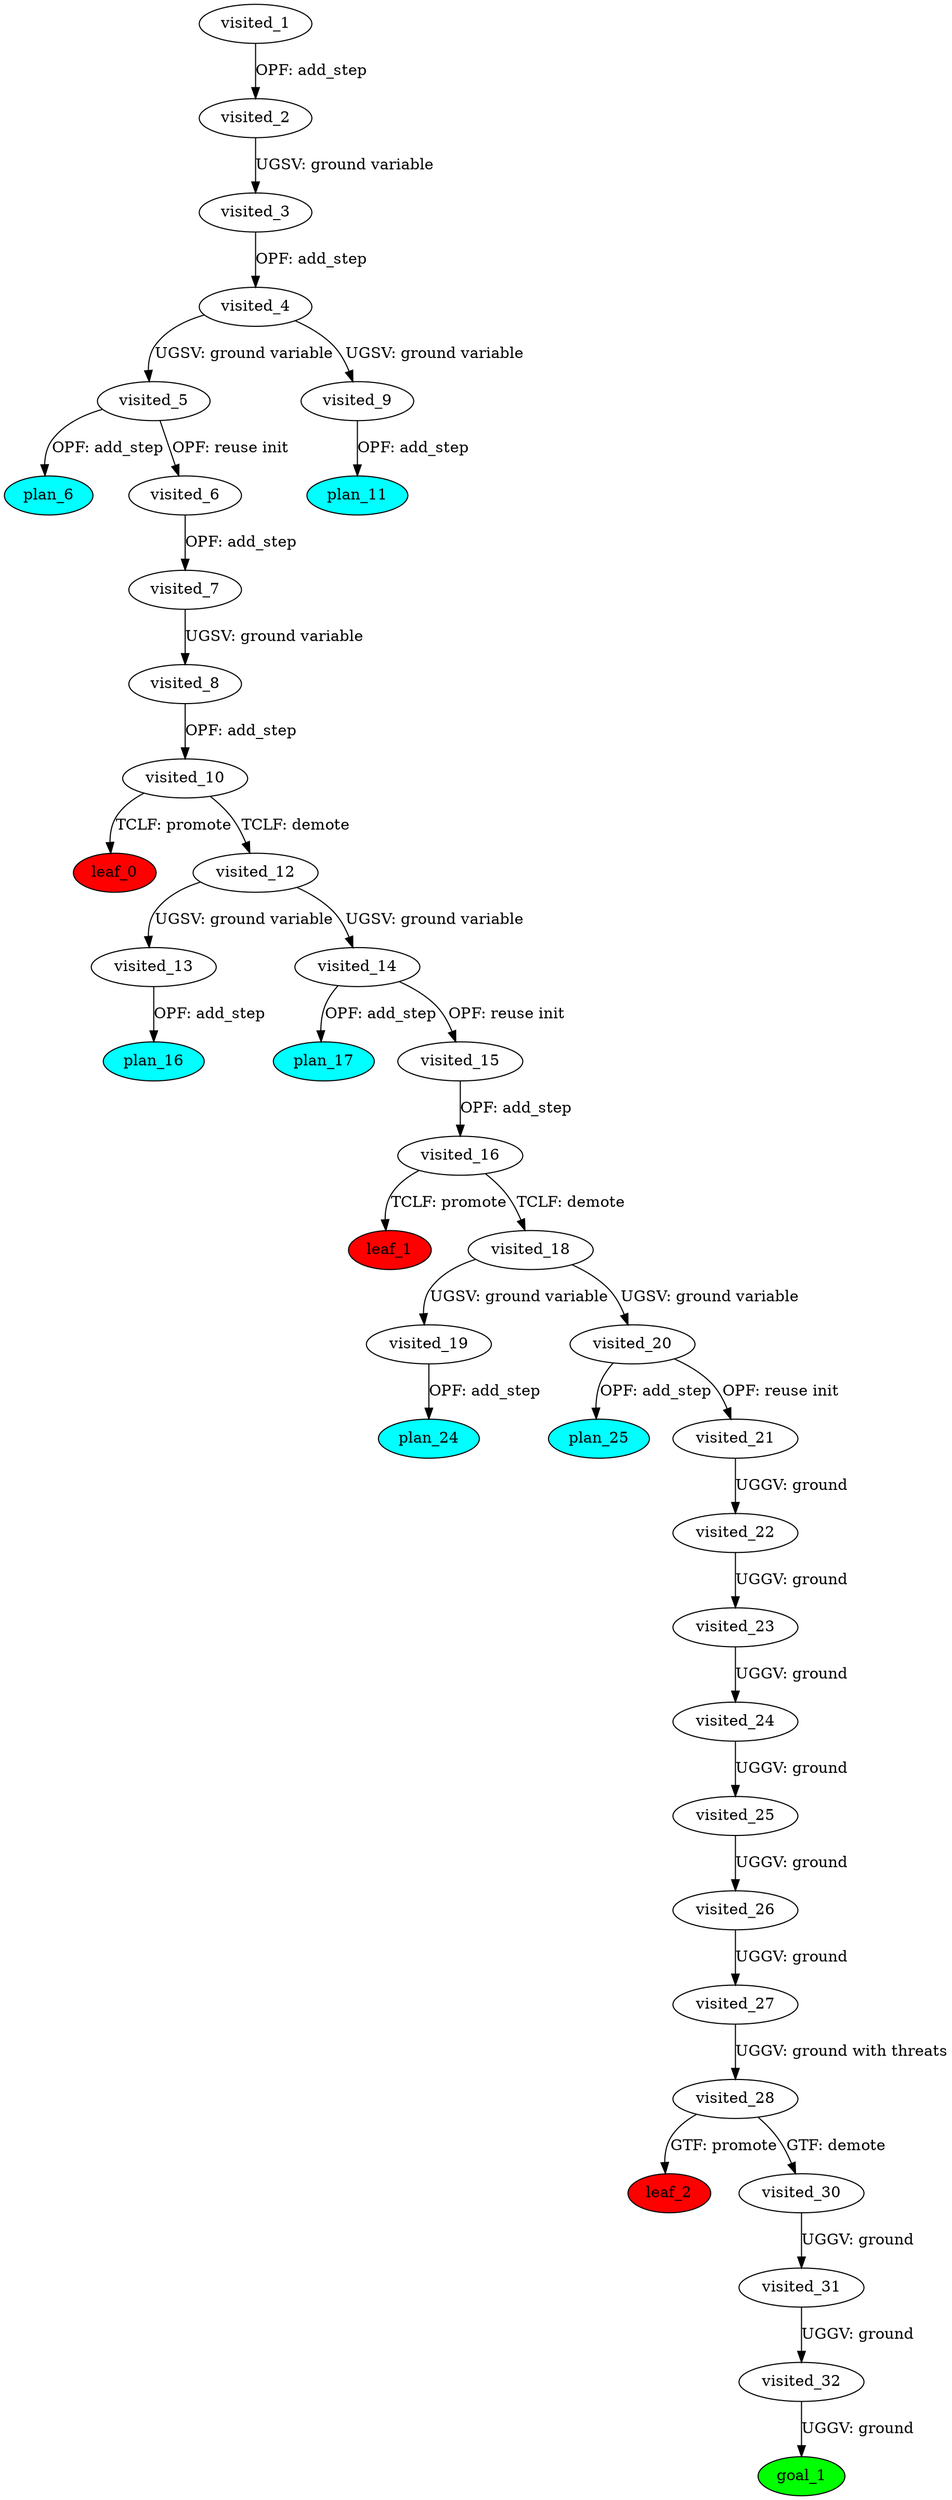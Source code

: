 digraph {
	"eda413c6-eb84-66e4-c5fa-e0476f669013" [label=plan_0 fillcolor=cyan style=filled]
	"eda413c6-eb84-66e4-c5fa-e0476f669013" [label=visited_1 fillcolor=white style=filled]
	"cd602879-f79b-1079-abb8-fe95f077671b" [label=plan_1 fillcolor=cyan style=filled]
	"eda413c6-eb84-66e4-c5fa-e0476f669013" -> "cd602879-f79b-1079-abb8-fe95f077671b" [label="OPF: add_step"]
	"cd602879-f79b-1079-abb8-fe95f077671b" [label=visited_2 fillcolor=white style=filled]
	"6ed47a6d-87c9-daac-b5d3-4f2f513bb65c" [label=plan_2 fillcolor=cyan style=filled]
	"cd602879-f79b-1079-abb8-fe95f077671b" -> "6ed47a6d-87c9-daac-b5d3-4f2f513bb65c" [label="UGSV: ground variable"]
	"6ed47a6d-87c9-daac-b5d3-4f2f513bb65c" [label=visited_3 fillcolor=white style=filled]
	"7fcc4456-20bc-2fa0-fa80-10620b4e360a" [label=plan_3 fillcolor=cyan style=filled]
	"6ed47a6d-87c9-daac-b5d3-4f2f513bb65c" -> "7fcc4456-20bc-2fa0-fa80-10620b4e360a" [label="OPF: add_step"]
	"7fcc4456-20bc-2fa0-fa80-10620b4e360a" [label=visited_4 fillcolor=white style=filled]
	"0df81d2b-260c-037e-305d-0ef70d9ff83d" [label=plan_4 fillcolor=cyan style=filled]
	"7fcc4456-20bc-2fa0-fa80-10620b4e360a" -> "0df81d2b-260c-037e-305d-0ef70d9ff83d" [label="UGSV: ground variable"]
	"7862246c-092e-44b7-2ee2-59893ad82406" [label=plan_5 fillcolor=cyan style=filled]
	"7fcc4456-20bc-2fa0-fa80-10620b4e360a" -> "7862246c-092e-44b7-2ee2-59893ad82406" [label="UGSV: ground variable"]
	"0df81d2b-260c-037e-305d-0ef70d9ff83d" [label=visited_5 fillcolor=white style=filled]
	"7796048f-b4b9-fb73-29de-bccc429e09bd" [label=plan_6 fillcolor=cyan style=filled]
	"0df81d2b-260c-037e-305d-0ef70d9ff83d" -> "7796048f-b4b9-fb73-29de-bccc429e09bd" [label="OPF: add_step"]
	"a9c3640d-e411-a9d7-9030-fb0c45d5aacb" [label=plan_7 fillcolor=cyan style=filled]
	"0df81d2b-260c-037e-305d-0ef70d9ff83d" -> "a9c3640d-e411-a9d7-9030-fb0c45d5aacb" [label="OPF: reuse init"]
	"a9c3640d-e411-a9d7-9030-fb0c45d5aacb" [label=visited_6 fillcolor=white style=filled]
	"ff7d39f7-9563-5c97-365f-982b95eef45c" [label=plan_8 fillcolor=cyan style=filled]
	"a9c3640d-e411-a9d7-9030-fb0c45d5aacb" -> "ff7d39f7-9563-5c97-365f-982b95eef45c" [label="OPF: add_step"]
	"ff7d39f7-9563-5c97-365f-982b95eef45c" [label=visited_7 fillcolor=white style=filled]
	"a87319fe-981d-c530-44f2-0d97f4881671" [label=plan_9 fillcolor=cyan style=filled]
	"ff7d39f7-9563-5c97-365f-982b95eef45c" -> "a87319fe-981d-c530-44f2-0d97f4881671" [label="UGSV: ground variable"]
	"a87319fe-981d-c530-44f2-0d97f4881671" [label=visited_8 fillcolor=white style=filled]
	"73fe7e1d-f36d-eb13-9f53-4d9aa7faf009" [label=plan_10 fillcolor=cyan style=filled]
	"a87319fe-981d-c530-44f2-0d97f4881671" -> "73fe7e1d-f36d-eb13-9f53-4d9aa7faf009" [label="OPF: add_step"]
	"7862246c-092e-44b7-2ee2-59893ad82406" [label=visited_9 fillcolor=white style=filled]
	"a5accd5a-48f1-8eed-6703-7089c78cd2c3" [label=plan_11 fillcolor=cyan style=filled]
	"7862246c-092e-44b7-2ee2-59893ad82406" -> "a5accd5a-48f1-8eed-6703-7089c78cd2c3" [label="OPF: add_step"]
	"73fe7e1d-f36d-eb13-9f53-4d9aa7faf009" [label=visited_10 fillcolor=white style=filled]
	"2fb50401-9d26-7076-5e44-b774cf9d539c" [label=plan_12 fillcolor=cyan style=filled]
	"73fe7e1d-f36d-eb13-9f53-4d9aa7faf009" -> "2fb50401-9d26-7076-5e44-b774cf9d539c" [label="TCLF: promote"]
	"17cb67b8-6d0f-74e6-a174-a7856f2190cb" [label=plan_13 fillcolor=cyan style=filled]
	"73fe7e1d-f36d-eb13-9f53-4d9aa7faf009" -> "17cb67b8-6d0f-74e6-a174-a7856f2190cb" [label="TCLF: demote"]
	"2fb50401-9d26-7076-5e44-b774cf9d539c" [label=visited_11 fillcolor=white style=filled]
	"2fb50401-9d26-7076-5e44-b774cf9d539c" [label=leaf_0 fillcolor=red style=filled]
	"17cb67b8-6d0f-74e6-a174-a7856f2190cb" [label=visited_12 fillcolor=white style=filled]
	"f9285706-577c-9717-836a-58870a5a2698" [label=plan_14 fillcolor=cyan style=filled]
	"17cb67b8-6d0f-74e6-a174-a7856f2190cb" -> "f9285706-577c-9717-836a-58870a5a2698" [label="UGSV: ground variable"]
	"a5c9cf20-3967-26aa-ad2b-2c8276a990f1" [label=plan_15 fillcolor=cyan style=filled]
	"17cb67b8-6d0f-74e6-a174-a7856f2190cb" -> "a5c9cf20-3967-26aa-ad2b-2c8276a990f1" [label="UGSV: ground variable"]
	"f9285706-577c-9717-836a-58870a5a2698" [label=visited_13 fillcolor=white style=filled]
	"ee403b9f-27b2-a5c1-b6b0-d0b9afad328e" [label=plan_16 fillcolor=cyan style=filled]
	"f9285706-577c-9717-836a-58870a5a2698" -> "ee403b9f-27b2-a5c1-b6b0-d0b9afad328e" [label="OPF: add_step"]
	"a5c9cf20-3967-26aa-ad2b-2c8276a990f1" [label=visited_14 fillcolor=white style=filled]
	"5aff4594-40dd-8895-d015-48989187c9a0" [label=plan_17 fillcolor=cyan style=filled]
	"a5c9cf20-3967-26aa-ad2b-2c8276a990f1" -> "5aff4594-40dd-8895-d015-48989187c9a0" [label="OPF: add_step"]
	"140642a8-2f61-e334-3608-93b22febcc33" [label=plan_18 fillcolor=cyan style=filled]
	"a5c9cf20-3967-26aa-ad2b-2c8276a990f1" -> "140642a8-2f61-e334-3608-93b22febcc33" [label="OPF: reuse init"]
	"140642a8-2f61-e334-3608-93b22febcc33" [label=visited_15 fillcolor=white style=filled]
	"4262a48c-9aa3-3580-fb70-8dd7bf3d5023" [label=plan_19 fillcolor=cyan style=filled]
	"140642a8-2f61-e334-3608-93b22febcc33" -> "4262a48c-9aa3-3580-fb70-8dd7bf3d5023" [label="OPF: add_step"]
	"4262a48c-9aa3-3580-fb70-8dd7bf3d5023" [label=visited_16 fillcolor=white style=filled]
	"302f420e-f874-05ca-b22f-2e9104110e35" [label=plan_20 fillcolor=cyan style=filled]
	"4262a48c-9aa3-3580-fb70-8dd7bf3d5023" -> "302f420e-f874-05ca-b22f-2e9104110e35" [label="TCLF: promote"]
	"7b2a7f10-3590-1039-06dd-5e19dbe83664" [label=plan_21 fillcolor=cyan style=filled]
	"4262a48c-9aa3-3580-fb70-8dd7bf3d5023" -> "7b2a7f10-3590-1039-06dd-5e19dbe83664" [label="TCLF: demote"]
	"302f420e-f874-05ca-b22f-2e9104110e35" [label=visited_17 fillcolor=white style=filled]
	"302f420e-f874-05ca-b22f-2e9104110e35" [label=leaf_1 fillcolor=red style=filled]
	"7b2a7f10-3590-1039-06dd-5e19dbe83664" [label=visited_18 fillcolor=white style=filled]
	"3de54ee2-a655-596c-2528-d32da60c2bed" [label=plan_22 fillcolor=cyan style=filled]
	"7b2a7f10-3590-1039-06dd-5e19dbe83664" -> "3de54ee2-a655-596c-2528-d32da60c2bed" [label="UGSV: ground variable"]
	"dbb24c33-a045-6992-d793-30f16f8fd55c" [label=plan_23 fillcolor=cyan style=filled]
	"7b2a7f10-3590-1039-06dd-5e19dbe83664" -> "dbb24c33-a045-6992-d793-30f16f8fd55c" [label="UGSV: ground variable"]
	"3de54ee2-a655-596c-2528-d32da60c2bed" [label=visited_19 fillcolor=white style=filled]
	"160a3a13-30df-c50c-89e0-8b89ca3e3238" [label=plan_24 fillcolor=cyan style=filled]
	"3de54ee2-a655-596c-2528-d32da60c2bed" -> "160a3a13-30df-c50c-89e0-8b89ca3e3238" [label="OPF: add_step"]
	"dbb24c33-a045-6992-d793-30f16f8fd55c" [label=visited_20 fillcolor=white style=filled]
	"0979f5d3-4a70-3330-ffc0-31368de6e6b3" [label=plan_25 fillcolor=cyan style=filled]
	"dbb24c33-a045-6992-d793-30f16f8fd55c" -> "0979f5d3-4a70-3330-ffc0-31368de6e6b3" [label="OPF: add_step"]
	"78202426-3134-1ab8-b9e8-d78149bb1313" [label=plan_26 fillcolor=cyan style=filled]
	"dbb24c33-a045-6992-d793-30f16f8fd55c" -> "78202426-3134-1ab8-b9e8-d78149bb1313" [label="OPF: reuse init"]
	"78202426-3134-1ab8-b9e8-d78149bb1313" [label=visited_21 fillcolor=white style=filled]
	"81f46dfd-3b6b-1c0d-7028-05af580661f1" [label=plan_27 fillcolor=cyan style=filled]
	"78202426-3134-1ab8-b9e8-d78149bb1313" -> "81f46dfd-3b6b-1c0d-7028-05af580661f1" [label="UGGV: ground"]
	"81f46dfd-3b6b-1c0d-7028-05af580661f1" [label=visited_22 fillcolor=white style=filled]
	"af5a7636-e8b8-d252-9670-cd19383e69a4" [label=plan_28 fillcolor=cyan style=filled]
	"81f46dfd-3b6b-1c0d-7028-05af580661f1" -> "af5a7636-e8b8-d252-9670-cd19383e69a4" [label="UGGV: ground"]
	"af5a7636-e8b8-d252-9670-cd19383e69a4" [label=visited_23 fillcolor=white style=filled]
	"da7bf28b-9a23-3be3-ebf6-dd3256d2bb12" [label=plan_29 fillcolor=cyan style=filled]
	"af5a7636-e8b8-d252-9670-cd19383e69a4" -> "da7bf28b-9a23-3be3-ebf6-dd3256d2bb12" [label="UGGV: ground"]
	"da7bf28b-9a23-3be3-ebf6-dd3256d2bb12" [label=visited_24 fillcolor=white style=filled]
	"77ed78d9-a82e-6889-b717-4acfd7abed02" [label=plan_30 fillcolor=cyan style=filled]
	"da7bf28b-9a23-3be3-ebf6-dd3256d2bb12" -> "77ed78d9-a82e-6889-b717-4acfd7abed02" [label="UGGV: ground"]
	"77ed78d9-a82e-6889-b717-4acfd7abed02" [label=visited_25 fillcolor=white style=filled]
	"b9163357-4b1b-df3b-e217-a6df21939b93" [label=plan_31 fillcolor=cyan style=filled]
	"77ed78d9-a82e-6889-b717-4acfd7abed02" -> "b9163357-4b1b-df3b-e217-a6df21939b93" [label="UGGV: ground"]
	"b9163357-4b1b-df3b-e217-a6df21939b93" [label=visited_26 fillcolor=white style=filled]
	"6ab76840-f5b5-ac71-63ef-5e69b61d56f5" [label=plan_32 fillcolor=cyan style=filled]
	"b9163357-4b1b-df3b-e217-a6df21939b93" -> "6ab76840-f5b5-ac71-63ef-5e69b61d56f5" [label="UGGV: ground"]
	"6ab76840-f5b5-ac71-63ef-5e69b61d56f5" [label=visited_27 fillcolor=white style=filled]
	"78ea47e2-cbc4-dd42-5c39-b57dbc0dbd13" [label=plan_33 fillcolor=cyan style=filled]
	"6ab76840-f5b5-ac71-63ef-5e69b61d56f5" -> "78ea47e2-cbc4-dd42-5c39-b57dbc0dbd13" [label="UGGV: ground with threats"]
	"78ea47e2-cbc4-dd42-5c39-b57dbc0dbd13" [label=visited_28 fillcolor=white style=filled]
	"297a8503-d833-33c3-f88f-a199ccbcbf4b" [label=plan_34 fillcolor=cyan style=filled]
	"78ea47e2-cbc4-dd42-5c39-b57dbc0dbd13" -> "297a8503-d833-33c3-f88f-a199ccbcbf4b" [label="GTF: promote"]
	"b0d18df1-484f-1db9-350b-9f519f310fff" [label=plan_35 fillcolor=cyan style=filled]
	"78ea47e2-cbc4-dd42-5c39-b57dbc0dbd13" -> "b0d18df1-484f-1db9-350b-9f519f310fff" [label="GTF: demote"]
	"297a8503-d833-33c3-f88f-a199ccbcbf4b" [label=visited_29 fillcolor=white style=filled]
	"297a8503-d833-33c3-f88f-a199ccbcbf4b" [label=leaf_2 fillcolor=red style=filled]
	"b0d18df1-484f-1db9-350b-9f519f310fff" [label=visited_30 fillcolor=white style=filled]
	"7b9ea9eb-aac4-363f-1610-ac0abfcf214e" [label=plan_36 fillcolor=cyan style=filled]
	"b0d18df1-484f-1db9-350b-9f519f310fff" -> "7b9ea9eb-aac4-363f-1610-ac0abfcf214e" [label="UGGV: ground"]
	"7b9ea9eb-aac4-363f-1610-ac0abfcf214e" [label=visited_31 fillcolor=white style=filled]
	"2804335a-3311-65e0-2c5c-ce54210c78d9" [label=plan_37 fillcolor=cyan style=filled]
	"7b9ea9eb-aac4-363f-1610-ac0abfcf214e" -> "2804335a-3311-65e0-2c5c-ce54210c78d9" [label="UGGV: ground"]
	"2804335a-3311-65e0-2c5c-ce54210c78d9" [label=visited_32 fillcolor=white style=filled]
	"cb21aa80-19d4-d39a-7dff-e27d9b125dfb" [label=plan_38 fillcolor=cyan style=filled]
	"2804335a-3311-65e0-2c5c-ce54210c78d9" -> "cb21aa80-19d4-d39a-7dff-e27d9b125dfb" [label="UGGV: ground"]
	"cb21aa80-19d4-d39a-7dff-e27d9b125dfb" [label=visited_33 fillcolor=white style=filled]
	"cb21aa80-19d4-d39a-7dff-e27d9b125dfb" [label=goal_1 fillcolor=green style=filled]
}
